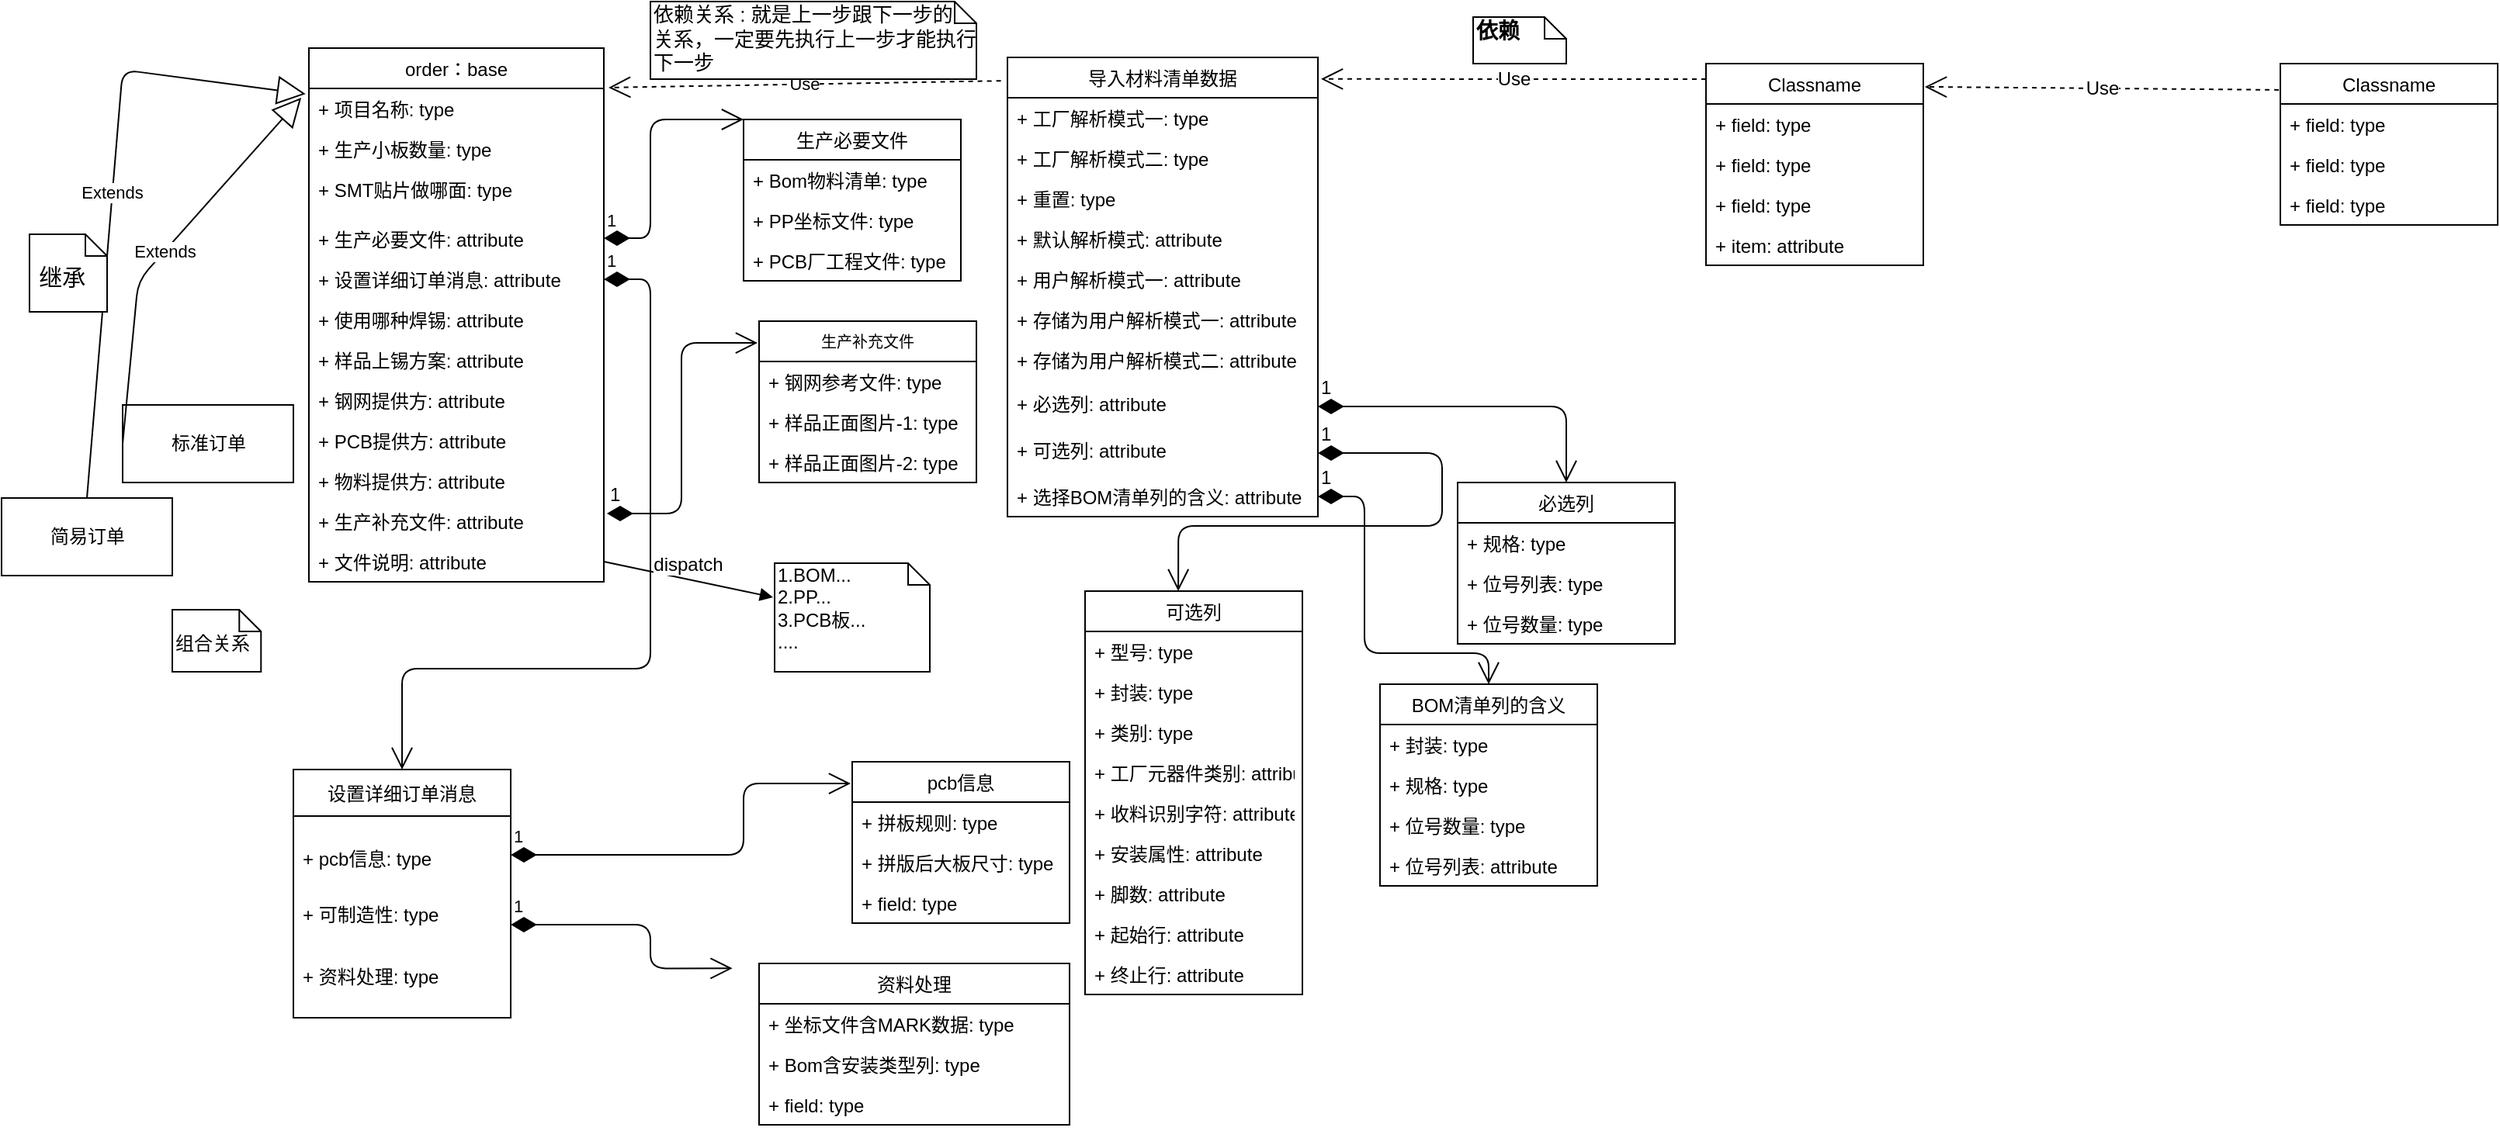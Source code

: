 <mxfile version="13.5.8" type="github">
  <diagram id="Zd2d16wufieMr73oknzC" name="Page-1">
    <mxGraphModel dx="1285" dy="614" grid="1" gridSize="10" guides="1" tooltips="1" connect="1" arrows="1" fold="1" page="1" pageScale="1" pageWidth="827" pageHeight="1169" math="0" shadow="0">
      <root>
        <mxCell id="0" />
        <mxCell id="1" parent="0" />
        <mxCell id="VcqsJPtHIRY4LmEztvHu-1" value="order：base" style="swimlane;fontStyle=0;childLayout=stackLayout;horizontal=1;startSize=26;fillColor=none;horizontalStack=0;resizeParent=1;resizeParentMax=0;resizeLast=0;collapsible=1;marginBottom=0;" parent="1" vertex="1">
          <mxGeometry x="220" y="40" width="190" height="344" as="geometry" />
        </mxCell>
        <mxCell id="VcqsJPtHIRY4LmEztvHu-2" value="+ 项目名称: type" style="text;strokeColor=none;fillColor=none;align=left;verticalAlign=top;spacingLeft=4;spacingRight=4;overflow=hidden;rotatable=0;points=[[0,0.5],[1,0.5]];portConstraint=eastwest;" parent="VcqsJPtHIRY4LmEztvHu-1" vertex="1">
          <mxGeometry y="26" width="190" height="26" as="geometry" />
        </mxCell>
        <mxCell id="VcqsJPtHIRY4LmEztvHu-3" value="+ 生产小板数量: type" style="text;strokeColor=none;fillColor=none;align=left;verticalAlign=top;spacingLeft=4;spacingRight=4;overflow=hidden;rotatable=0;points=[[0,0.5],[1,0.5]];portConstraint=eastwest;" parent="VcqsJPtHIRY4LmEztvHu-1" vertex="1">
          <mxGeometry y="52" width="190" height="26" as="geometry" />
        </mxCell>
        <mxCell id="VcqsJPtHIRY4LmEztvHu-4" value="+ SMT贴片做哪面: type" style="text;strokeColor=none;fillColor=none;align=left;verticalAlign=top;spacingLeft=4;spacingRight=4;overflow=hidden;rotatable=0;points=[[0,0.5],[1,0.5]];portConstraint=eastwest;" parent="VcqsJPtHIRY4LmEztvHu-1" vertex="1">
          <mxGeometry y="78" width="190" height="32" as="geometry" />
        </mxCell>
        <mxCell id="VcqsJPtHIRY4LmEztvHu-72" value="1" style="endArrow=open;html=1;endSize=12;startArrow=diamondThin;startSize=14;startFill=1;edgeStyle=orthogonalEdgeStyle;align=left;verticalAlign=bottom;entryX=0;entryY=0;entryDx=0;entryDy=0;" parent="VcqsJPtHIRY4LmEztvHu-1" target="VcqsJPtHIRY4LmEztvHu-68" edge="1">
          <mxGeometry x="-1" y="3" relative="1" as="geometry">
            <mxPoint x="190" y="122.5" as="sourcePoint" />
            <mxPoint x="280" y="57" as="targetPoint" />
            <Array as="points">
              <mxPoint x="220" y="123" />
              <mxPoint x="220" y="46" />
            </Array>
          </mxGeometry>
        </mxCell>
        <mxCell id="VcqsJPtHIRY4LmEztvHu-11" value="+ 生产必要文件: attribute" style="text;strokeColor=none;fillColor=none;align=left;verticalAlign=top;spacingLeft=4;spacingRight=4;overflow=hidden;rotatable=0;points=[[0,0.5],[1,0.5]];portConstraint=eastwest;" parent="VcqsJPtHIRY4LmEztvHu-1" vertex="1">
          <mxGeometry y="110" width="190" height="26" as="geometry" />
        </mxCell>
        <mxCell id="VcqsJPtHIRY4LmEztvHu-12" value="+ 设置详细订单消息: attribute" style="text;strokeColor=none;fillColor=none;align=left;verticalAlign=top;spacingLeft=4;spacingRight=4;overflow=hidden;rotatable=0;points=[[0,0.5],[1,0.5]];portConstraint=eastwest;" parent="VcqsJPtHIRY4LmEztvHu-1" vertex="1">
          <mxGeometry y="136" width="190" height="26" as="geometry" />
        </mxCell>
        <mxCell id="7UognVnQ29kYrQkInJBz-5" value="+ 使用哪种焊锡: attribute" style="text;strokeColor=none;fillColor=none;align=left;verticalAlign=top;spacingLeft=4;spacingRight=4;overflow=hidden;rotatable=0;points=[[0,0.5],[1,0.5]];portConstraint=eastwest;" vertex="1" parent="VcqsJPtHIRY4LmEztvHu-1">
          <mxGeometry y="162" width="190" height="26" as="geometry" />
        </mxCell>
        <mxCell id="7UognVnQ29kYrQkInJBz-6" value="+ 样品上锡方案: attribute" style="text;strokeColor=none;fillColor=none;align=left;verticalAlign=top;spacingLeft=4;spacingRight=4;overflow=hidden;rotatable=0;points=[[0,0.5],[1,0.5]];portConstraint=eastwest;" vertex="1" parent="VcqsJPtHIRY4LmEztvHu-1">
          <mxGeometry y="188" width="190" height="26" as="geometry" />
        </mxCell>
        <mxCell id="7UognVnQ29kYrQkInJBz-7" value="+ 钢网提供方: attribute" style="text;strokeColor=none;fillColor=none;align=left;verticalAlign=top;spacingLeft=4;spacingRight=4;overflow=hidden;rotatable=0;points=[[0,0.5],[1,0.5]];portConstraint=eastwest;" vertex="1" parent="VcqsJPtHIRY4LmEztvHu-1">
          <mxGeometry y="214" width="190" height="26" as="geometry" />
        </mxCell>
        <mxCell id="7UognVnQ29kYrQkInJBz-8" value="+ PCB提供方: attribute" style="text;strokeColor=none;fillColor=none;align=left;verticalAlign=top;spacingLeft=4;spacingRight=4;overflow=hidden;rotatable=0;points=[[0,0.5],[1,0.5]];portConstraint=eastwest;" vertex="1" parent="VcqsJPtHIRY4LmEztvHu-1">
          <mxGeometry y="240" width="190" height="26" as="geometry" />
        </mxCell>
        <mxCell id="7UognVnQ29kYrQkInJBz-9" value="+ 物料提供方: attribute" style="text;strokeColor=none;fillColor=none;align=left;verticalAlign=top;spacingLeft=4;spacingRight=4;overflow=hidden;rotatable=0;points=[[0,0.5],[1,0.5]];portConstraint=eastwest;" vertex="1" parent="VcqsJPtHIRY4LmEztvHu-1">
          <mxGeometry y="266" width="190" height="26" as="geometry" />
        </mxCell>
        <mxCell id="7UognVnQ29kYrQkInJBz-16" value="+ 生产补充文件: attribute" style="text;strokeColor=none;fillColor=none;align=left;verticalAlign=top;spacingLeft=4;spacingRight=4;overflow=hidden;rotatable=0;points=[[0,0.5],[1,0.5]];portConstraint=eastwest;fontSize=12;perimeterSpacing=14;" vertex="1" parent="VcqsJPtHIRY4LmEztvHu-1">
          <mxGeometry y="292" width="190" height="26" as="geometry" />
        </mxCell>
        <mxCell id="7UognVnQ29kYrQkInJBz-21" value="+ 文件说明: attribute" style="text;strokeColor=none;fillColor=none;align=left;verticalAlign=top;spacingLeft=4;spacingRight=4;overflow=hidden;rotatable=0;points=[[0,0.5],[1,0.5]];portConstraint=eastwest;fontSize=12;" vertex="1" parent="VcqsJPtHIRY4LmEztvHu-1">
          <mxGeometry y="318" width="190" height="26" as="geometry" />
        </mxCell>
        <mxCell id="VcqsJPtHIRY4LmEztvHu-18" value="简易订单" style="html=1;" parent="1" vertex="1">
          <mxGeometry x="22" y="330" width="110" height="50" as="geometry" />
        </mxCell>
        <mxCell id="VcqsJPtHIRY4LmEztvHu-19" value="Extends" style="endArrow=block;endSize=16;endFill=0;html=1;exitX=0.5;exitY=0;exitDx=0;exitDy=0;entryX=-0.011;entryY=0.086;entryDx=0;entryDy=0;entryPerimeter=0;" parent="1" source="VcqsJPtHIRY4LmEztvHu-18" target="VcqsJPtHIRY4LmEztvHu-1" edge="1">
          <mxGeometry width="160" relative="1" as="geometry">
            <mxPoint x="330" y="220" as="sourcePoint" />
            <mxPoint x="490" y="220" as="targetPoint" />
            <Array as="points">
              <mxPoint x="100" y="54" />
            </Array>
          </mxGeometry>
        </mxCell>
        <mxCell id="VcqsJPtHIRY4LmEztvHu-21" value="标准订单" style="html=1;" parent="1" vertex="1">
          <mxGeometry x="100" y="270" width="110" height="50" as="geometry" />
        </mxCell>
        <mxCell id="VcqsJPtHIRY4LmEztvHu-28" value="Use" style="endArrow=open;endSize=12;dashed=1;html=1;entryX=1.016;entryY=0.074;entryDx=0;entryDy=0;entryPerimeter=0;exitX=-0.021;exitY=0.051;exitDx=0;exitDy=0;exitPerimeter=0;" parent="1" source="VcqsJPtHIRY4LmEztvHu-22" target="VcqsJPtHIRY4LmEztvHu-1" edge="1">
          <mxGeometry width="160" relative="1" as="geometry">
            <mxPoint x="330" y="220" as="sourcePoint" />
            <mxPoint x="490" y="220" as="targetPoint" />
          </mxGeometry>
        </mxCell>
        <mxCell id="VcqsJPtHIRY4LmEztvHu-29" value="Extends" style="endArrow=block;endSize=16;endFill=0;html=1;exitX=0;exitY=0.5;exitDx=0;exitDy=0;entryX=-0.026;entryY=0.093;entryDx=0;entryDy=0;entryPerimeter=0;" parent="1" source="VcqsJPtHIRY4LmEztvHu-21" target="VcqsJPtHIRY4LmEztvHu-1" edge="1">
          <mxGeometry width="160" relative="1" as="geometry">
            <mxPoint x="90" y="190" as="sourcePoint" />
            <mxPoint x="250" y="190" as="targetPoint" />
            <Array as="points">
              <mxPoint x="110" y="190" />
            </Array>
          </mxGeometry>
        </mxCell>
        <mxCell id="VcqsJPtHIRY4LmEztvHu-35" value="1" style="endArrow=open;html=1;endSize=12;startArrow=diamondThin;startSize=14;startFill=1;edgeStyle=orthogonalEdgeStyle;align=left;verticalAlign=bottom;entryX=0.5;entryY=0;entryDx=0;entryDy=0;" parent="1" source="VcqsJPtHIRY4LmEztvHu-12" target="VcqsJPtHIRY4LmEztvHu-30" edge="1">
          <mxGeometry x="-1" y="3" relative="1" as="geometry">
            <mxPoint x="470" y="310" as="sourcePoint" />
            <mxPoint x="630" y="310" as="targetPoint" />
            <Array as="points">
              <mxPoint x="440" y="189" />
              <mxPoint x="440" y="440" />
              <mxPoint x="280" y="440" />
            </Array>
          </mxGeometry>
        </mxCell>
        <mxCell id="VcqsJPtHIRY4LmEztvHu-36" value="&lt;br&gt;组合关系" style="shape=note;whiteSpace=wrap;html=1;size=14;verticalAlign=top;align=left;spacingTop=-6;" parent="1" vertex="1">
          <mxGeometry x="132" y="402" width="57.14" height="40" as="geometry" />
        </mxCell>
        <mxCell id="VcqsJPtHIRY4LmEztvHu-37" value="&lt;font style=&quot;font-size: 15px&quot;&gt;&lt;br&gt;&amp;nbsp;继承&lt;/font&gt;" style="shape=note;whiteSpace=wrap;html=1;size=14;verticalAlign=top;align=left;spacingTop=-6;" parent="1" vertex="1">
          <mxGeometry x="40" y="160" width="50" height="50" as="geometry" />
        </mxCell>
        <mxCell id="VcqsJPtHIRY4LmEztvHu-38" value="&lt;font style=&quot;font-size: 13px&quot;&gt;依赖关系 : 就是上一步跟下一步的&lt;br&gt;关系，一定要先执行上一步才能执行下一步&lt;/font&gt;" style="shape=note;whiteSpace=wrap;html=1;size=14;verticalAlign=top;align=left;spacingTop=-6;" parent="1" vertex="1">
          <mxGeometry x="440" y="10" width="210" height="50" as="geometry" />
        </mxCell>
        <mxCell id="VcqsJPtHIRY4LmEztvHu-67" value="1" style="endArrow=open;html=1;endSize=12;startArrow=diamondThin;startSize=14;startFill=1;edgeStyle=orthogonalEdgeStyle;align=left;verticalAlign=bottom;exitX=1;exitY=0.5;exitDx=0;exitDy=0;entryX=-0.007;entryY=0.135;entryDx=0;entryDy=0;entryPerimeter=0;" parent="1" source="VcqsJPtHIRY4LmEztvHu-54" target="VcqsJPtHIRY4LmEztvHu-39" edge="1">
          <mxGeometry x="-1" y="3" relative="1" as="geometry">
            <mxPoint x="330" y="220" as="sourcePoint" />
            <mxPoint x="490" y="220" as="targetPoint" />
            <Array as="points">
              <mxPoint x="500" y="560" />
              <mxPoint x="500" y="514" />
            </Array>
          </mxGeometry>
        </mxCell>
        <mxCell id="VcqsJPtHIRY4LmEztvHu-22" value="导入材料清单数据" style="swimlane;fontStyle=0;childLayout=stackLayout;horizontal=1;startSize=26;fillColor=none;horizontalStack=0;resizeParent=1;resizeParentMax=0;resizeLast=0;collapsible=1;marginBottom=0;" parent="1" vertex="1">
          <mxGeometry x="670" y="46" width="200" height="296" as="geometry" />
        </mxCell>
        <mxCell id="VcqsJPtHIRY4LmEztvHu-23" value="+ 工厂解析模式一: type" style="text;strokeColor=none;fillColor=none;align=left;verticalAlign=top;spacingLeft=4;spacingRight=4;overflow=hidden;rotatable=0;points=[[0,0.5],[1,0.5]];portConstraint=eastwest;" parent="VcqsJPtHIRY4LmEztvHu-22" vertex="1">
          <mxGeometry y="26" width="200" height="26" as="geometry" />
        </mxCell>
        <mxCell id="VcqsJPtHIRY4LmEztvHu-24" value="+ 工厂解析模式二: type" style="text;strokeColor=none;fillColor=none;align=left;verticalAlign=top;spacingLeft=4;spacingRight=4;overflow=hidden;rotatable=0;points=[[0,0.5],[1,0.5]];portConstraint=eastwest;" parent="VcqsJPtHIRY4LmEztvHu-22" vertex="1">
          <mxGeometry y="52" width="200" height="26" as="geometry" />
        </mxCell>
        <mxCell id="VcqsJPtHIRY4LmEztvHu-25" value="+ 重置: type" style="text;strokeColor=none;fillColor=none;align=left;verticalAlign=top;spacingLeft=4;spacingRight=4;overflow=hidden;rotatable=0;points=[[0,0.5],[1,0.5]];portConstraint=eastwest;" parent="VcqsJPtHIRY4LmEztvHu-22" vertex="1">
          <mxGeometry y="78" width="200" height="26" as="geometry" />
        </mxCell>
        <mxCell id="VcqsJPtHIRY4LmEztvHu-27" value="+ 默认解析模式: attribute" style="text;strokeColor=none;fillColor=none;align=left;verticalAlign=top;spacingLeft=4;spacingRight=4;overflow=hidden;rotatable=0;points=[[0,0.5],[1,0.5]];portConstraint=eastwest;" parent="VcqsJPtHIRY4LmEztvHu-22" vertex="1">
          <mxGeometry y="104" width="200" height="26" as="geometry" />
        </mxCell>
        <mxCell id="VcqsJPtHIRY4LmEztvHu-26" value="+ 用户解析模式一: attribute" style="text;strokeColor=none;fillColor=none;align=left;verticalAlign=top;spacingLeft=4;spacingRight=4;overflow=hidden;rotatable=0;points=[[0,0.5],[1,0.5]];portConstraint=eastwest;" parent="VcqsJPtHIRY4LmEztvHu-22" vertex="1">
          <mxGeometry y="130" width="200" height="26" as="geometry" />
        </mxCell>
        <mxCell id="7UognVnQ29kYrQkInJBz-26" value="+ 存储为用户解析模式一: attribute" style="text;strokeColor=none;fillColor=none;align=left;verticalAlign=top;spacingLeft=4;spacingRight=4;overflow=hidden;rotatable=0;points=[[0,0.5],[1,0.5]];portConstraint=eastwest;fontSize=12;" vertex="1" parent="VcqsJPtHIRY4LmEztvHu-22">
          <mxGeometry y="156" width="200" height="26" as="geometry" />
        </mxCell>
        <mxCell id="7UognVnQ29kYrQkInJBz-27" value="+ 存储为用户解析模式二: attribute" style="text;strokeColor=none;fillColor=none;align=left;verticalAlign=top;spacingLeft=4;spacingRight=4;overflow=hidden;rotatable=0;points=[[0,0.5],[1,0.5]];portConstraint=eastwest;fontSize=12;" vertex="1" parent="VcqsJPtHIRY4LmEztvHu-22">
          <mxGeometry y="182" width="200" height="28" as="geometry" />
        </mxCell>
        <mxCell id="7UognVnQ29kYrQkInJBz-28" value="+ 必选列: attribute" style="text;strokeColor=none;fillColor=none;align=left;verticalAlign=top;spacingLeft=4;spacingRight=4;overflow=hidden;rotatable=0;points=[[0,0.5],[1,0.5]];portConstraint=eastwest;fontSize=12;" vertex="1" parent="VcqsJPtHIRY4LmEztvHu-22">
          <mxGeometry y="210" width="200" height="30" as="geometry" />
        </mxCell>
        <mxCell id="7UognVnQ29kYrQkInJBz-29" value="+ 可选列: attribute" style="text;strokeColor=none;fillColor=none;align=left;verticalAlign=top;spacingLeft=4;spacingRight=4;overflow=hidden;rotatable=0;points=[[0,0.5],[1,0.5]];portConstraint=eastwest;fontSize=12;" vertex="1" parent="VcqsJPtHIRY4LmEztvHu-22">
          <mxGeometry y="240" width="200" height="30" as="geometry" />
        </mxCell>
        <mxCell id="7UognVnQ29kYrQkInJBz-47" value="+ 选择BOM清单列的含义: attribute" style="text;strokeColor=none;fillColor=none;align=left;verticalAlign=top;spacingLeft=4;spacingRight=4;overflow=hidden;rotatable=0;points=[[0,0.5],[1,0.5]];portConstraint=eastwest;fontSize=12;" vertex="1" parent="VcqsJPtHIRY4LmEztvHu-22">
          <mxGeometry y="270" width="200" height="26" as="geometry" />
        </mxCell>
        <mxCell id="VcqsJPtHIRY4LmEztvHu-68" value="生产必要文件" style="swimlane;fontStyle=0;childLayout=stackLayout;horizontal=1;startSize=26;fillColor=none;horizontalStack=0;resizeParent=1;resizeParentMax=0;resizeLast=0;collapsible=1;marginBottom=0;" parent="1" vertex="1">
          <mxGeometry x="500" y="86" width="140" height="104" as="geometry" />
        </mxCell>
        <mxCell id="VcqsJPtHIRY4LmEztvHu-69" value="+ Bom物料清单: type" style="text;strokeColor=none;fillColor=none;align=left;verticalAlign=top;spacingLeft=4;spacingRight=4;overflow=hidden;rotatable=0;points=[[0,0.5],[1,0.5]];portConstraint=eastwest;" parent="VcqsJPtHIRY4LmEztvHu-68" vertex="1">
          <mxGeometry y="26" width="140" height="26" as="geometry" />
        </mxCell>
        <mxCell id="VcqsJPtHIRY4LmEztvHu-70" value="+ PP坐标文件: type" style="text;strokeColor=none;fillColor=none;align=left;verticalAlign=top;spacingLeft=4;spacingRight=4;overflow=hidden;rotatable=0;points=[[0,0.5],[1,0.5]];portConstraint=eastwest;" parent="VcqsJPtHIRY4LmEztvHu-68" vertex="1">
          <mxGeometry y="52" width="140" height="26" as="geometry" />
        </mxCell>
        <mxCell id="VcqsJPtHIRY4LmEztvHu-71" value="+ PCB厂工程文件: type" style="text;strokeColor=none;fillColor=none;align=left;verticalAlign=top;spacingLeft=4;spacingRight=4;overflow=hidden;rotatable=0;points=[[0,0.5],[1,0.5]];portConstraint=eastwest;" parent="VcqsJPtHIRY4LmEztvHu-68" vertex="1">
          <mxGeometry y="78" width="140" height="26" as="geometry" />
        </mxCell>
        <mxCell id="VcqsJPtHIRY4LmEztvHu-30" value="设置详细订单消息" style="swimlane;fontStyle=0;childLayout=stackLayout;horizontal=1;startSize=30;fillColor=none;horizontalStack=0;resizeParent=1;resizeParentMax=0;resizeLast=0;collapsible=1;marginBottom=0;" parent="1" vertex="1">
          <mxGeometry x="210" y="505" width="140" height="160" as="geometry" />
        </mxCell>
        <mxCell id="VcqsJPtHIRY4LmEztvHu-63" value="1" style="endArrow=open;html=1;endSize=12;startArrow=diamondThin;startSize=14;startFill=1;edgeStyle=orthogonalEdgeStyle;align=left;verticalAlign=bottom;exitX=1;exitY=0.5;exitDx=0;exitDy=0;entryX=0.014;entryY=0.135;entryDx=0;entryDy=0;entryPerimeter=0;" parent="VcqsJPtHIRY4LmEztvHu-30" source="VcqsJPtHIRY4LmEztvHu-33" edge="1">
          <mxGeometry x="-1" y="3" relative="1" as="geometry">
            <mxPoint x="140" y="77.828" as="sourcePoint" />
            <mxPoint x="282.8" y="128.18" as="targetPoint" />
            <Array as="points">
              <mxPoint x="230" y="100" />
              <mxPoint x="230" y="128" />
            </Array>
          </mxGeometry>
        </mxCell>
        <mxCell id="VcqsJPtHIRY4LmEztvHu-54" value="&#xa;+ pcb信息: type" style="text;strokeColor=none;fillColor=none;align=left;verticalAlign=top;spacingLeft=4;spacingRight=4;overflow=hidden;rotatable=0;points=[[0,0.5],[1,0.5]];portConstraint=eastwest;" parent="VcqsJPtHIRY4LmEztvHu-30" vertex="1">
          <mxGeometry y="30" width="140" height="50" as="geometry" />
        </mxCell>
        <mxCell id="VcqsJPtHIRY4LmEztvHu-33" value="+ 可制造性: type" style="text;strokeColor=none;fillColor=none;align=left;verticalAlign=top;spacingLeft=4;spacingRight=4;overflow=hidden;rotatable=0;points=[[0,0.5],[1,0.5]];portConstraint=eastwest;" parent="VcqsJPtHIRY4LmEztvHu-30" vertex="1">
          <mxGeometry y="80" width="140" height="40" as="geometry" />
        </mxCell>
        <mxCell id="VcqsJPtHIRY4LmEztvHu-55" value="+ 资料处理: type" style="text;strokeColor=none;fillColor=none;align=left;verticalAlign=top;spacingLeft=4;spacingRight=4;overflow=hidden;rotatable=0;points=[[0,0.5],[1,0.5]];portConstraint=eastwest;" parent="VcqsJPtHIRY4LmEztvHu-30" vertex="1">
          <mxGeometry y="120" width="140" height="40" as="geometry" />
        </mxCell>
        <mxCell id="7UognVnQ29kYrQkInJBz-1" value="Classname" style="swimlane;fontStyle=0;childLayout=stackLayout;horizontal=1;startSize=26;fillColor=none;horizontalStack=0;resizeParent=1;resizeParentMax=0;resizeLast=0;collapsible=1;marginBottom=0;" vertex="1" parent="1">
          <mxGeometry x="1120" y="50" width="140" height="130" as="geometry" />
        </mxCell>
        <mxCell id="7UognVnQ29kYrQkInJBz-2" value="+ field: type" style="text;strokeColor=none;fillColor=none;align=left;verticalAlign=top;spacingLeft=4;spacingRight=4;overflow=hidden;rotatable=0;points=[[0,0.5],[1,0.5]];portConstraint=eastwest;" vertex="1" parent="7UognVnQ29kYrQkInJBz-1">
          <mxGeometry y="26" width="140" height="26" as="geometry" />
        </mxCell>
        <mxCell id="7UognVnQ29kYrQkInJBz-3" value="+ field: type" style="text;strokeColor=none;fillColor=none;align=left;verticalAlign=top;spacingLeft=4;spacingRight=4;overflow=hidden;rotatable=0;points=[[0,0.5],[1,0.5]];portConstraint=eastwest;" vertex="1" parent="7UognVnQ29kYrQkInJBz-1">
          <mxGeometry y="52" width="140" height="26" as="geometry" />
        </mxCell>
        <mxCell id="7UognVnQ29kYrQkInJBz-4" value="+ field: type" style="text;strokeColor=none;fillColor=none;align=left;verticalAlign=top;spacingLeft=4;spacingRight=4;overflow=hidden;rotatable=0;points=[[0,0.5],[1,0.5]];portConstraint=eastwest;" vertex="1" parent="7UognVnQ29kYrQkInJBz-1">
          <mxGeometry y="78" width="140" height="26" as="geometry" />
        </mxCell>
        <mxCell id="7UognVnQ29kYrQkInJBz-25" value="+ item: attribute" style="text;strokeColor=none;fillColor=none;align=left;verticalAlign=top;spacingLeft=4;spacingRight=4;overflow=hidden;rotatable=0;points=[[0,0.5],[1,0.5]];portConstraint=eastwest;fontSize=12;" vertex="1" parent="7UognVnQ29kYrQkInJBz-1">
          <mxGeometry y="104" width="140" height="26" as="geometry" />
        </mxCell>
        <mxCell id="7UognVnQ29kYrQkInJBz-57" value="Classname" style="swimlane;fontStyle=0;childLayout=stackLayout;horizontal=1;startSize=26;fillColor=none;horizontalStack=0;resizeParent=1;resizeParentMax=0;resizeLast=0;collapsible=1;marginBottom=0;fontSize=12;" vertex="1" parent="1">
          <mxGeometry x="1490" y="50" width="140" height="104" as="geometry" />
        </mxCell>
        <mxCell id="7UognVnQ29kYrQkInJBz-58" value="+ field: type" style="text;strokeColor=none;fillColor=none;align=left;verticalAlign=top;spacingLeft=4;spacingRight=4;overflow=hidden;rotatable=0;points=[[0,0.5],[1,0.5]];portConstraint=eastwest;" vertex="1" parent="7UognVnQ29kYrQkInJBz-57">
          <mxGeometry y="26" width="140" height="26" as="geometry" />
        </mxCell>
        <mxCell id="7UognVnQ29kYrQkInJBz-59" value="+ field: type" style="text;strokeColor=none;fillColor=none;align=left;verticalAlign=top;spacingLeft=4;spacingRight=4;overflow=hidden;rotatable=0;points=[[0,0.5],[1,0.5]];portConstraint=eastwest;" vertex="1" parent="7UognVnQ29kYrQkInJBz-57">
          <mxGeometry y="52" width="140" height="26" as="geometry" />
        </mxCell>
        <mxCell id="7UognVnQ29kYrQkInJBz-60" value="+ field: type" style="text;strokeColor=none;fillColor=none;align=left;verticalAlign=top;spacingLeft=4;spacingRight=4;overflow=hidden;rotatable=0;points=[[0,0.5],[1,0.5]];portConstraint=eastwest;" vertex="1" parent="7UognVnQ29kYrQkInJBz-57">
          <mxGeometry y="78" width="140" height="26" as="geometry" />
        </mxCell>
        <mxCell id="VcqsJPtHIRY4LmEztvHu-43" value="资料处理" style="swimlane;fontStyle=0;childLayout=stackLayout;horizontal=1;startSize=26;fillColor=none;horizontalStack=0;resizeParent=1;resizeParentMax=0;resizeLast=0;collapsible=1;marginBottom=0;" parent="1" vertex="1">
          <mxGeometry x="510" y="630" width="200" height="104" as="geometry" />
        </mxCell>
        <mxCell id="VcqsJPtHIRY4LmEztvHu-44" value="+ 坐标文件含MARK数据: type" style="text;strokeColor=none;fillColor=none;align=left;verticalAlign=top;spacingLeft=4;spacingRight=4;overflow=hidden;rotatable=0;points=[[0,0.5],[1,0.5]];portConstraint=eastwest;" parent="VcqsJPtHIRY4LmEztvHu-43" vertex="1">
          <mxGeometry y="26" width="200" height="26" as="geometry" />
        </mxCell>
        <mxCell id="VcqsJPtHIRY4LmEztvHu-45" value="+ Bom含安装类型列: type" style="text;strokeColor=none;fillColor=none;align=left;verticalAlign=top;spacingLeft=4;spacingRight=4;overflow=hidden;rotatable=0;points=[[0,0.5],[1,0.5]];portConstraint=eastwest;" parent="VcqsJPtHIRY4LmEztvHu-43" vertex="1">
          <mxGeometry y="52" width="200" height="26" as="geometry" />
        </mxCell>
        <mxCell id="VcqsJPtHIRY4LmEztvHu-46" value="+ field: type" style="text;strokeColor=none;fillColor=none;align=left;verticalAlign=top;spacingLeft=4;spacingRight=4;overflow=hidden;rotatable=0;points=[[0,0.5],[1,0.5]];portConstraint=eastwest;" parent="VcqsJPtHIRY4LmEztvHu-43" vertex="1">
          <mxGeometry y="78" width="200" height="26" as="geometry" />
        </mxCell>
        <mxCell id="VcqsJPtHIRY4LmEztvHu-39" value="pcb信息" style="swimlane;fontStyle=0;childLayout=stackLayout;horizontal=1;startSize=26;fillColor=none;horizontalStack=0;resizeParent=1;resizeParentMax=0;resizeLast=0;collapsible=1;marginBottom=0;" parent="1" vertex="1">
          <mxGeometry x="570" y="500" width="140" height="104" as="geometry" />
        </mxCell>
        <mxCell id="VcqsJPtHIRY4LmEztvHu-40" value="+ 拼板规则: type" style="text;strokeColor=none;fillColor=none;align=left;verticalAlign=top;spacingLeft=4;spacingRight=4;overflow=hidden;rotatable=0;points=[[0,0.5],[1,0.5]];portConstraint=eastwest;" parent="VcqsJPtHIRY4LmEztvHu-39" vertex="1">
          <mxGeometry y="26" width="140" height="26" as="geometry" />
        </mxCell>
        <mxCell id="VcqsJPtHIRY4LmEztvHu-41" value="+ 拼版后大板尺寸: type" style="text;strokeColor=none;fillColor=none;align=left;verticalAlign=top;spacingLeft=4;spacingRight=4;overflow=hidden;rotatable=0;points=[[0,0.5],[1,0.5]];portConstraint=eastwest;" parent="VcqsJPtHIRY4LmEztvHu-39" vertex="1">
          <mxGeometry y="52" width="140" height="26" as="geometry" />
        </mxCell>
        <mxCell id="VcqsJPtHIRY4LmEztvHu-42" value="+ field: type" style="text;strokeColor=none;fillColor=none;align=left;verticalAlign=top;spacingLeft=4;spacingRight=4;overflow=hidden;rotatable=0;points=[[0,0.5],[1,0.5]];portConstraint=eastwest;" parent="VcqsJPtHIRY4LmEztvHu-39" vertex="1">
          <mxGeometry y="78" width="140" height="26" as="geometry" />
        </mxCell>
        <mxCell id="7UognVnQ29kYrQkInJBz-17" value="1" style="endArrow=open;html=1;endSize=12;startArrow=diamondThin;startSize=14;startFill=1;edgeStyle=orthogonalEdgeStyle;align=left;verticalAlign=bottom;fontSize=12;exitX=0.945;exitY=0.407;exitDx=0;exitDy=0;exitPerimeter=0;entryX=-0.007;entryY=0.135;entryDx=0;entryDy=0;entryPerimeter=0;" edge="1" parent="1" source="7UognVnQ29kYrQkInJBz-16" target="7UognVnQ29kYrQkInJBz-11">
          <mxGeometry x="-1" y="3" relative="1" as="geometry">
            <mxPoint x="470" y="370" as="sourcePoint" />
            <mxPoint x="630" y="370" as="targetPoint" />
          </mxGeometry>
        </mxCell>
        <mxCell id="7UognVnQ29kYrQkInJBz-11" value="生产补充文件" style="swimlane;fontStyle=0;childLayout=stackLayout;horizontal=1;startSize=26;fillColor=none;horizontalStack=0;resizeParent=1;resizeParentMax=0;resizeLast=0;collapsible=1;marginBottom=0;fontSize=10;" vertex="1" parent="1">
          <mxGeometry x="510" y="216" width="140" height="104" as="geometry" />
        </mxCell>
        <mxCell id="7UognVnQ29kYrQkInJBz-12" value="+ 钢网参考文件: type" style="text;strokeColor=none;fillColor=none;align=left;verticalAlign=top;spacingLeft=4;spacingRight=4;overflow=hidden;rotatable=0;points=[[0,0.5],[1,0.5]];portConstraint=eastwest;fontSize=12;" vertex="1" parent="7UognVnQ29kYrQkInJBz-11">
          <mxGeometry y="26" width="140" height="26" as="geometry" />
        </mxCell>
        <mxCell id="7UognVnQ29kYrQkInJBz-13" value="+ 样品正面图片-1: type" style="text;strokeColor=none;fillColor=none;align=left;verticalAlign=top;spacingLeft=4;spacingRight=4;overflow=hidden;rotatable=0;points=[[0,0.5],[1,0.5]];portConstraint=eastwest;" vertex="1" parent="7UognVnQ29kYrQkInJBz-11">
          <mxGeometry y="52" width="140" height="26" as="geometry" />
        </mxCell>
        <mxCell id="7UognVnQ29kYrQkInJBz-14" value="+ 样品正面图片-2: type" style="text;strokeColor=none;fillColor=none;align=left;verticalAlign=top;spacingLeft=4;spacingRight=4;overflow=hidden;rotatable=0;points=[[0,0.5],[1,0.5]];portConstraint=eastwest;" vertex="1" parent="7UognVnQ29kYrQkInJBz-11">
          <mxGeometry y="78" width="140" height="26" as="geometry" />
        </mxCell>
        <mxCell id="7UognVnQ29kYrQkInJBz-22" value="1.BOM...&lt;br&gt;2.PP...&lt;br&gt;3.PCB板...&lt;br&gt;...." style="shape=note;whiteSpace=wrap;html=1;size=14;verticalAlign=top;align=left;spacingTop=-6;fontSize=12;" vertex="1" parent="1">
          <mxGeometry x="520" y="372" width="100" height="70" as="geometry" />
        </mxCell>
        <mxCell id="7UognVnQ29kYrQkInJBz-23" value="dispatch" style="html=1;verticalAlign=bottom;endArrow=block;fontSize=12;entryX=-0.01;entryY=0.314;entryDx=0;entryDy=0;entryPerimeter=0;exitX=1;exitY=0.5;exitDx=0;exitDy=0;" edge="1" parent="1" source="7UognVnQ29kYrQkInJBz-21" target="7UognVnQ29kYrQkInJBz-22">
          <mxGeometry width="80" relative="1" as="geometry">
            <mxPoint x="420" y="380" as="sourcePoint" />
            <mxPoint x="760" y="360" as="targetPoint" />
          </mxGeometry>
        </mxCell>
        <mxCell id="7UognVnQ29kYrQkInJBz-34" value="1" style="endArrow=open;html=1;endSize=12;startArrow=diamondThin;startSize=14;startFill=1;edgeStyle=orthogonalEdgeStyle;align=left;verticalAlign=bottom;fontSize=12;entryX=0.5;entryY=0;entryDx=0;entryDy=0;" edge="1" parent="1" source="7UognVnQ29kYrQkInJBz-28" target="7UognVnQ29kYrQkInJBz-30">
          <mxGeometry x="-1" y="3" relative="1" as="geometry">
            <mxPoint x="920" y="370" as="sourcePoint" />
            <mxPoint x="1080" y="370" as="targetPoint" />
          </mxGeometry>
        </mxCell>
        <mxCell id="7UognVnQ29kYrQkInJBz-30" value="必选列" style="swimlane;fontStyle=0;childLayout=stackLayout;horizontal=1;startSize=26;fillColor=none;horizontalStack=0;resizeParent=1;resizeParentMax=0;resizeLast=0;collapsible=1;marginBottom=0;fontSize=12;" vertex="1" parent="1">
          <mxGeometry x="960" y="320" width="140" height="104" as="geometry" />
        </mxCell>
        <mxCell id="7UognVnQ29kYrQkInJBz-31" value="+ 规格: type" style="text;strokeColor=none;fillColor=none;align=left;verticalAlign=top;spacingLeft=4;spacingRight=4;overflow=hidden;rotatable=0;points=[[0,0.5],[1,0.5]];portConstraint=eastwest;" vertex="1" parent="7UognVnQ29kYrQkInJBz-30">
          <mxGeometry y="26" width="140" height="26" as="geometry" />
        </mxCell>
        <mxCell id="7UognVnQ29kYrQkInJBz-32" value="+ 位号列表: type" style="text;strokeColor=none;fillColor=none;align=left;verticalAlign=top;spacingLeft=4;spacingRight=4;overflow=hidden;rotatable=0;points=[[0,0.5],[1,0.5]];portConstraint=eastwest;" vertex="1" parent="7UognVnQ29kYrQkInJBz-30">
          <mxGeometry y="52" width="140" height="26" as="geometry" />
        </mxCell>
        <mxCell id="7UognVnQ29kYrQkInJBz-33" value="+ 位号数量: type" style="text;strokeColor=none;fillColor=none;align=left;verticalAlign=top;spacingLeft=4;spacingRight=4;overflow=hidden;rotatable=0;points=[[0,0.5],[1,0.5]];portConstraint=eastwest;" vertex="1" parent="7UognVnQ29kYrQkInJBz-30">
          <mxGeometry y="78" width="140" height="26" as="geometry" />
        </mxCell>
        <mxCell id="7UognVnQ29kYrQkInJBz-35" value="可选列" style="swimlane;fontStyle=0;childLayout=stackLayout;horizontal=1;startSize=26;fillColor=none;horizontalStack=0;resizeParent=1;resizeParentMax=0;resizeLast=0;collapsible=1;marginBottom=0;fontSize=12;" vertex="1" parent="1">
          <mxGeometry x="720" y="390" width="140" height="260" as="geometry" />
        </mxCell>
        <mxCell id="7UognVnQ29kYrQkInJBz-36" value="+ 型号: type" style="text;strokeColor=none;fillColor=none;align=left;verticalAlign=top;spacingLeft=4;spacingRight=4;overflow=hidden;rotatable=0;points=[[0,0.5],[1,0.5]];portConstraint=eastwest;" vertex="1" parent="7UognVnQ29kYrQkInJBz-35">
          <mxGeometry y="26" width="140" height="26" as="geometry" />
        </mxCell>
        <mxCell id="7UognVnQ29kYrQkInJBz-37" value="+ 封装: type" style="text;strokeColor=none;fillColor=none;align=left;verticalAlign=top;spacingLeft=4;spacingRight=4;overflow=hidden;rotatable=0;points=[[0,0.5],[1,0.5]];portConstraint=eastwest;" vertex="1" parent="7UognVnQ29kYrQkInJBz-35">
          <mxGeometry y="52" width="140" height="26" as="geometry" />
        </mxCell>
        <mxCell id="7UognVnQ29kYrQkInJBz-38" value="+ 类别: type" style="text;strokeColor=none;fillColor=none;align=left;verticalAlign=top;spacingLeft=4;spacingRight=4;overflow=hidden;rotatable=0;points=[[0,0.5],[1,0.5]];portConstraint=eastwest;" vertex="1" parent="7UognVnQ29kYrQkInJBz-35">
          <mxGeometry y="78" width="140" height="26" as="geometry" />
        </mxCell>
        <mxCell id="7UognVnQ29kYrQkInJBz-42" value="+ 工厂元器件类别: attribute" style="text;strokeColor=none;fillColor=none;align=left;verticalAlign=top;spacingLeft=4;spacingRight=4;overflow=hidden;rotatable=0;points=[[0,0.5],[1,0.5]];portConstraint=eastwest;fontSize=12;" vertex="1" parent="7UognVnQ29kYrQkInJBz-35">
          <mxGeometry y="104" width="140" height="26" as="geometry" />
        </mxCell>
        <mxCell id="7UognVnQ29kYrQkInJBz-43" value="+ 收料识别字符: attribute" style="text;strokeColor=none;fillColor=none;align=left;verticalAlign=top;spacingLeft=4;spacingRight=4;overflow=hidden;rotatable=0;points=[[0,0.5],[1,0.5]];portConstraint=eastwest;fontSize=12;" vertex="1" parent="7UognVnQ29kYrQkInJBz-35">
          <mxGeometry y="130" width="140" height="26" as="geometry" />
        </mxCell>
        <mxCell id="7UognVnQ29kYrQkInJBz-41" value="+ 安装属性: attribute" style="text;strokeColor=none;fillColor=none;align=left;verticalAlign=top;spacingLeft=4;spacingRight=4;overflow=hidden;rotatable=0;points=[[0,0.5],[1,0.5]];portConstraint=eastwest;fontSize=12;" vertex="1" parent="7UognVnQ29kYrQkInJBz-35">
          <mxGeometry y="156" width="140" height="26" as="geometry" />
        </mxCell>
        <mxCell id="7UognVnQ29kYrQkInJBz-44" value="+ 脚数: attribute" style="text;strokeColor=none;fillColor=none;align=left;verticalAlign=top;spacingLeft=4;spacingRight=4;overflow=hidden;rotatable=0;points=[[0,0.5],[1,0.5]];portConstraint=eastwest;fontSize=12;" vertex="1" parent="7UognVnQ29kYrQkInJBz-35">
          <mxGeometry y="182" width="140" height="26" as="geometry" />
        </mxCell>
        <mxCell id="7UognVnQ29kYrQkInJBz-46" value="+ 起始行: attribute" style="text;strokeColor=none;fillColor=none;align=left;verticalAlign=top;spacingLeft=4;spacingRight=4;overflow=hidden;rotatable=0;points=[[0,0.5],[1,0.5]];portConstraint=eastwest;fontSize=12;" vertex="1" parent="7UognVnQ29kYrQkInJBz-35">
          <mxGeometry y="208" width="140" height="26" as="geometry" />
        </mxCell>
        <mxCell id="7UognVnQ29kYrQkInJBz-45" value="+ 终止行: attribute" style="text;strokeColor=none;fillColor=none;align=left;verticalAlign=top;spacingLeft=4;spacingRight=4;overflow=hidden;rotatable=0;points=[[0,0.5],[1,0.5]];portConstraint=eastwest;fontSize=12;" vertex="1" parent="7UognVnQ29kYrQkInJBz-35">
          <mxGeometry y="234" width="140" height="26" as="geometry" />
        </mxCell>
        <mxCell id="7UognVnQ29kYrQkInJBz-39" value="1" style="endArrow=open;html=1;endSize=12;startArrow=diamondThin;startSize=14;startFill=1;edgeStyle=orthogonalEdgeStyle;align=left;verticalAlign=bottom;fontSize=12;exitX=1;exitY=0.5;exitDx=0;exitDy=0;entryX=0.429;entryY=0;entryDx=0;entryDy=0;entryPerimeter=0;" edge="1" parent="1" source="7UognVnQ29kYrQkInJBz-29" target="7UognVnQ29kYrQkInJBz-35">
          <mxGeometry x="-1" y="3" relative="1" as="geometry">
            <mxPoint x="660" y="370" as="sourcePoint" />
            <mxPoint x="820" y="370" as="targetPoint" />
            <Array as="points">
              <mxPoint x="950" y="301" />
              <mxPoint x="950" y="348" />
              <mxPoint x="780" y="348" />
            </Array>
          </mxGeometry>
        </mxCell>
        <mxCell id="7UognVnQ29kYrQkInJBz-48" value="BOM清单列的含义" style="swimlane;fontStyle=0;childLayout=stackLayout;horizontal=1;startSize=26;fillColor=none;horizontalStack=0;resizeParent=1;resizeParentMax=0;resizeLast=0;collapsible=1;marginBottom=0;fontSize=12;" vertex="1" parent="1">
          <mxGeometry x="910" y="450" width="140" height="130" as="geometry" />
        </mxCell>
        <mxCell id="7UognVnQ29kYrQkInJBz-49" value="+ 封装: type" style="text;strokeColor=none;fillColor=none;align=left;verticalAlign=top;spacingLeft=4;spacingRight=4;overflow=hidden;rotatable=0;points=[[0,0.5],[1,0.5]];portConstraint=eastwest;" vertex="1" parent="7UognVnQ29kYrQkInJBz-48">
          <mxGeometry y="26" width="140" height="26" as="geometry" />
        </mxCell>
        <mxCell id="7UognVnQ29kYrQkInJBz-50" value="+ 规格: type" style="text;strokeColor=none;fillColor=none;align=left;verticalAlign=top;spacingLeft=4;spacingRight=4;overflow=hidden;rotatable=0;points=[[0,0.5],[1,0.5]];portConstraint=eastwest;" vertex="1" parent="7UognVnQ29kYrQkInJBz-48">
          <mxGeometry y="52" width="140" height="26" as="geometry" />
        </mxCell>
        <mxCell id="7UognVnQ29kYrQkInJBz-51" value="+ 位号数量: type" style="text;strokeColor=none;fillColor=none;align=left;verticalAlign=top;spacingLeft=4;spacingRight=4;overflow=hidden;rotatable=0;points=[[0,0.5],[1,0.5]];portConstraint=eastwest;" vertex="1" parent="7UognVnQ29kYrQkInJBz-48">
          <mxGeometry y="78" width="140" height="26" as="geometry" />
        </mxCell>
        <mxCell id="7UognVnQ29kYrQkInJBz-53" value="+ 位号列表: attribute" style="text;strokeColor=none;fillColor=none;align=left;verticalAlign=top;spacingLeft=4;spacingRight=4;overflow=hidden;rotatable=0;points=[[0,0.5],[1,0.5]];portConstraint=eastwest;fontSize=12;" vertex="1" parent="7UognVnQ29kYrQkInJBz-48">
          <mxGeometry y="104" width="140" height="26" as="geometry" />
        </mxCell>
        <mxCell id="7UognVnQ29kYrQkInJBz-52" value="1" style="endArrow=open;html=1;endSize=12;startArrow=diamondThin;startSize=14;startFill=1;edgeStyle=orthogonalEdgeStyle;align=left;verticalAlign=bottom;fontSize=12;exitX=1;exitY=0.5;exitDx=0;exitDy=0;" edge="1" parent="1" source="7UognVnQ29kYrQkInJBz-47" target="7UognVnQ29kYrQkInJBz-48">
          <mxGeometry x="-1" y="3" relative="1" as="geometry">
            <mxPoint x="640" y="480" as="sourcePoint" />
            <mxPoint x="800" y="480" as="targetPoint" />
            <Array as="points">
              <mxPoint x="900" y="329" />
              <mxPoint x="900" y="430" />
              <mxPoint x="980" y="430" />
            </Array>
          </mxGeometry>
        </mxCell>
        <mxCell id="7UognVnQ29kYrQkInJBz-54" value="Use" style="endArrow=open;endSize=12;dashed=1;html=1;fontSize=12;exitX=0;exitY=0.077;exitDx=0;exitDy=0;exitPerimeter=0;entryX=1.01;entryY=0.047;entryDx=0;entryDy=0;entryPerimeter=0;" edge="1" parent="1" source="7UognVnQ29kYrQkInJBz-1" target="VcqsJPtHIRY4LmEztvHu-22">
          <mxGeometry width="160" relative="1" as="geometry">
            <mxPoint x="640" y="280" as="sourcePoint" />
            <mxPoint x="870" y="60" as="targetPoint" />
          </mxGeometry>
        </mxCell>
        <mxCell id="7UognVnQ29kYrQkInJBz-56" value="&lt;b&gt;&lt;font style=&quot;font-size: 14px&quot;&gt;依赖&lt;/font&gt;&lt;/b&gt;" style="shape=note;whiteSpace=wrap;html=1;size=14;verticalAlign=top;align=left;spacingTop=-6;fontSize=12;" vertex="1" parent="1">
          <mxGeometry x="970" y="20" width="60" height="30" as="geometry" />
        </mxCell>
        <mxCell id="7UognVnQ29kYrQkInJBz-61" value="Use" style="endArrow=open;endSize=12;dashed=1;html=1;fontSize=12;entryX=1.007;entryY=0.115;entryDx=0;entryDy=0;entryPerimeter=0;exitX=-0.007;exitY=0.163;exitDx=0;exitDy=0;exitPerimeter=0;" edge="1" parent="1" source="7UognVnQ29kYrQkInJBz-57" target="7UognVnQ29kYrQkInJBz-1">
          <mxGeometry width="160" relative="1" as="geometry">
            <mxPoint x="930" y="170" as="sourcePoint" />
            <mxPoint x="1090" y="170" as="targetPoint" />
          </mxGeometry>
        </mxCell>
      </root>
    </mxGraphModel>
  </diagram>
</mxfile>
